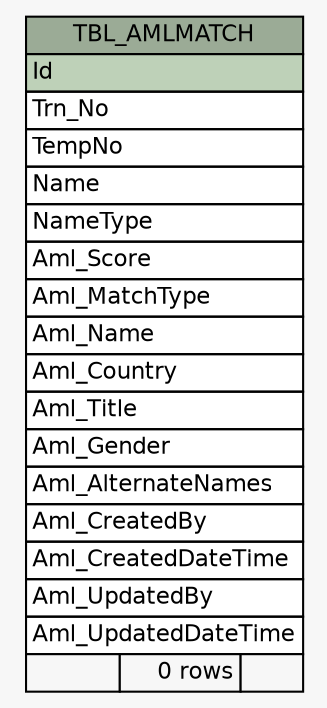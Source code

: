 // dot 2.38.0 on Windows 10 10.0
// SchemaSpy rev 590
digraph "TBL_AMLMATCH" {
  graph [
    rankdir="RL"
    bgcolor="#f7f7f7"
    nodesep="0.18"
    ranksep="0.46"
    fontname="Helvetica"
    fontsize="11"
  ];
  node [
    fontname="Helvetica"
    fontsize="11"
    shape="plaintext"
  ];
  edge [
    arrowsize="0.8"
  ];
  "TBL_AMLMATCH" [
    label=<
    <TABLE BORDER="0" CELLBORDER="1" CELLSPACING="0" BGCOLOR="#ffffff">
      <TR><TD COLSPAN="3" BGCOLOR="#9bab96" ALIGN="CENTER">TBL_AMLMATCH</TD></TR>
      <TR><TD PORT="Id" COLSPAN="3" BGCOLOR="#bed1b8" ALIGN="LEFT">Id</TD></TR>
      <TR><TD PORT="Trn_No" COLSPAN="3" ALIGN="LEFT">Trn_No</TD></TR>
      <TR><TD PORT="TempNo" COLSPAN="3" ALIGN="LEFT">TempNo</TD></TR>
      <TR><TD PORT="Name" COLSPAN="3" ALIGN="LEFT">Name</TD></TR>
      <TR><TD PORT="NameType" COLSPAN="3" ALIGN="LEFT">NameType</TD></TR>
      <TR><TD PORT="Aml_Score" COLSPAN="3" ALIGN="LEFT">Aml_Score</TD></TR>
      <TR><TD PORT="Aml_MatchType" COLSPAN="3" ALIGN="LEFT">Aml_MatchType</TD></TR>
      <TR><TD PORT="Aml_Name" COLSPAN="3" ALIGN="LEFT">Aml_Name</TD></TR>
      <TR><TD PORT="Aml_Country" COLSPAN="3" ALIGN="LEFT">Aml_Country</TD></TR>
      <TR><TD PORT="Aml_Title" COLSPAN="3" ALIGN="LEFT">Aml_Title</TD></TR>
      <TR><TD PORT="Aml_Gender" COLSPAN="3" ALIGN="LEFT">Aml_Gender</TD></TR>
      <TR><TD PORT="Aml_AlternateNames" COLSPAN="3" ALIGN="LEFT">Aml_AlternateNames</TD></TR>
      <TR><TD PORT="Aml_CreatedBy" COLSPAN="3" ALIGN="LEFT">Aml_CreatedBy</TD></TR>
      <TR><TD PORT="Aml_CreatedDateTime" COLSPAN="3" ALIGN="LEFT">Aml_CreatedDateTime</TD></TR>
      <TR><TD PORT="Aml_UpdatedBy" COLSPAN="3" ALIGN="LEFT">Aml_UpdatedBy</TD></TR>
      <TR><TD PORT="Aml_UpdatedDateTime" COLSPAN="3" ALIGN="LEFT">Aml_UpdatedDateTime</TD></TR>
      <TR><TD ALIGN="LEFT" BGCOLOR="#f7f7f7">  </TD><TD ALIGN="RIGHT" BGCOLOR="#f7f7f7">0 rows</TD><TD ALIGN="RIGHT" BGCOLOR="#f7f7f7">  </TD></TR>
    </TABLE>>
    URL="tables/TBL_AMLMATCH.html"
    tooltip="TBL_AMLMATCH"
  ];
}
